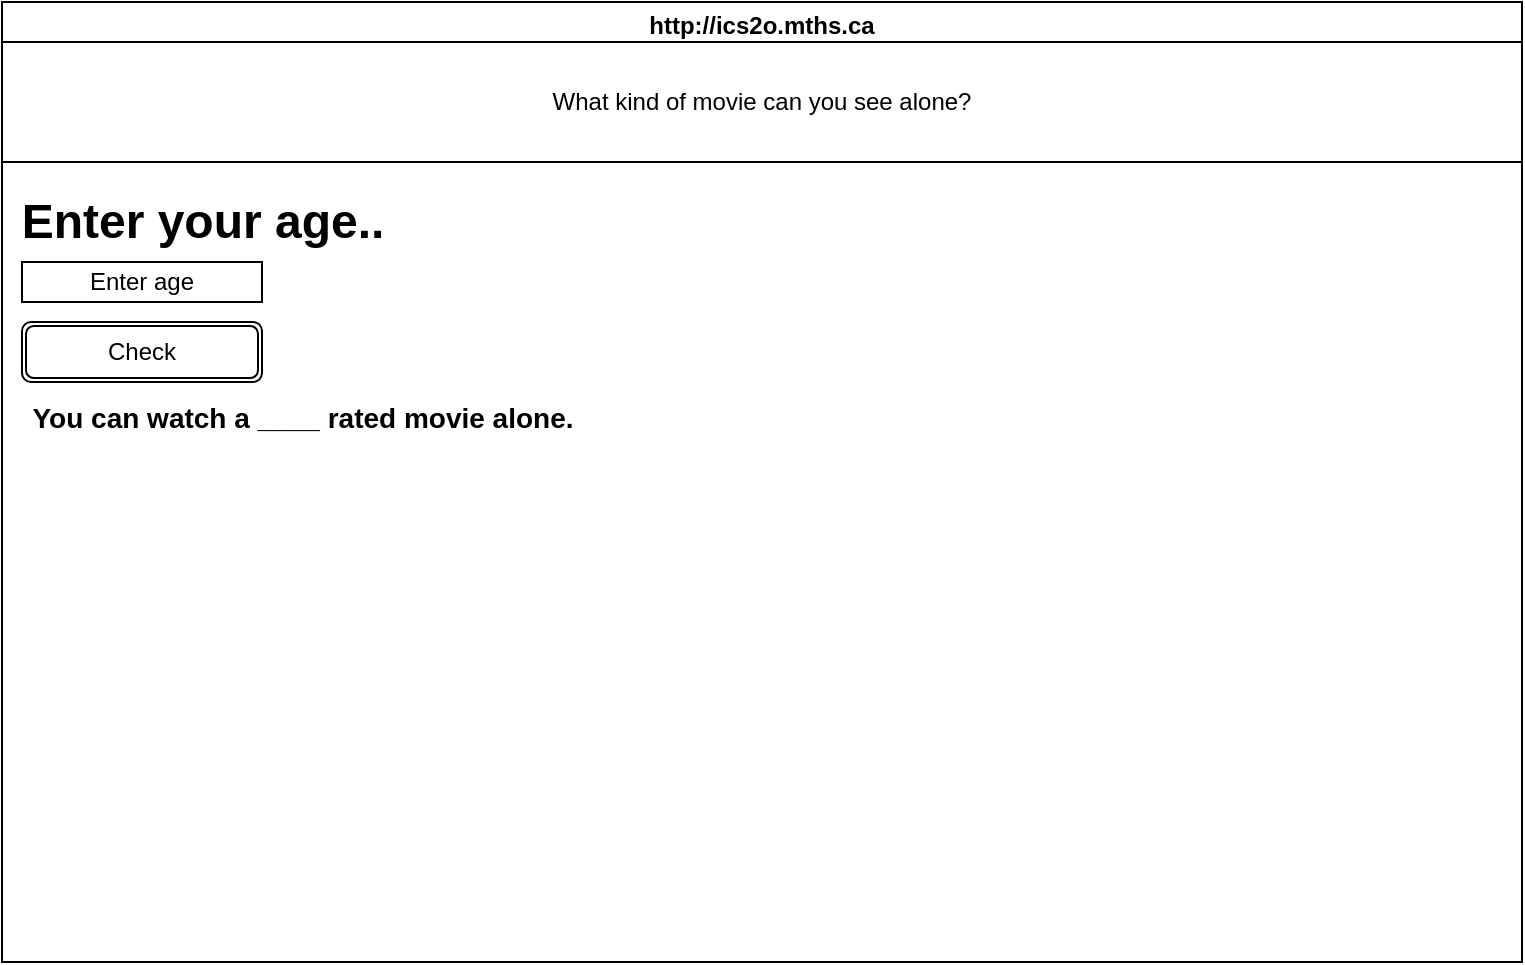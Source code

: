<mxfile>
    <diagram id="HIP3nbAZw_EuaXWnEj3U" name="Page-1">
        <mxGraphModel dx="1086" dy="743" grid="1" gridSize="10" guides="1" tooltips="1" connect="1" arrows="1" fold="1" page="1" pageScale="1" pageWidth="850" pageHeight="1100" math="0" shadow="0">
            <root>
                <mxCell id="0"/>
                <mxCell id="1" parent="0"/>
                <mxCell id="7" value="http://ics2o.mths.ca" style="swimlane;whiteSpace=wrap;html=1;" parent="1" vertex="1">
                    <mxGeometry x="30" y="50" width="760" height="480" as="geometry"/>
                </mxCell>
                <mxCell id="8" value="What kind of movie can you see alone?" style="rounded=0;whiteSpace=wrap;html=1;" vertex="1" parent="7">
                    <mxGeometry y="20" width="760" height="60" as="geometry"/>
                </mxCell>
                <mxCell id="9" value="Enter age" style="rounded=0;whiteSpace=wrap;html=1;" vertex="1" parent="7">
                    <mxGeometry x="10" y="130" width="120" height="20" as="geometry"/>
                </mxCell>
                <mxCell id="11" value="Enter your age.." style="text;strokeColor=none;fillColor=none;html=1;fontSize=24;fontStyle=1;verticalAlign=middle;align=center;" vertex="1" parent="7">
                    <mxGeometry x="50" y="90" width="100" height="40" as="geometry"/>
                </mxCell>
                <mxCell id="12" value="Check" style="shape=ext;double=1;rounded=1;whiteSpace=wrap;html=1;" vertex="1" parent="7">
                    <mxGeometry x="10" y="160" width="120" height="30" as="geometry"/>
                </mxCell>
                <mxCell id="13" value="&lt;font style=&quot;font-size: 14px;&quot;&gt;You can watch a ____ rated movie alone.&lt;/font&gt;" style="text;strokeColor=none;fillColor=none;html=1;fontSize=24;fontStyle=1;verticalAlign=middle;align=center;" vertex="1" parent="7">
                    <mxGeometry x="120" y="180" width="60" height="50" as="geometry"/>
                </mxCell>
            </root>
        </mxGraphModel>
    </diagram>
</mxfile>